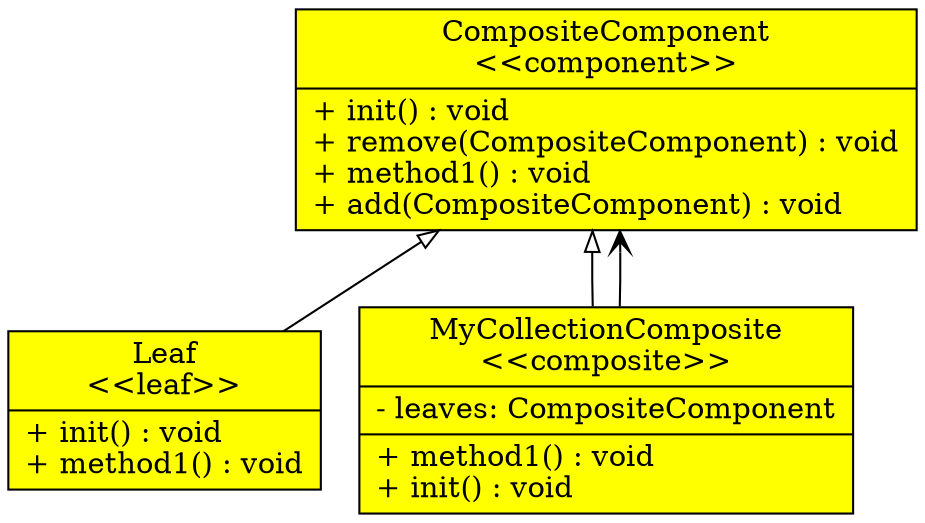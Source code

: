 digraph model{
rankdir = BT;
CompositeComponent [
shape="record",style = filled,fillcolor=yellow
label = "{CompositeComponent\n\<\<component\>\>|+ init() : void\l+ remove(CompositeComponent) : void\l+ method1() : void\l+ add(CompositeComponent) : void\l}"
];

Leaf [
shape="record",style = filled,fillcolor=yellow
label = "{Leaf\n\<\<leaf\>\>|+ init() : void\l+ method1() : void\l}"
];

MyCollectionComposite [
shape="record",style = filled,fillcolor=yellow
label = "{MyCollectionComposite\n\<\<composite\>\>|- leaves: CompositeComponent\l|+ method1() : void\l+ init() : void\l}"
];

//writing relations between classes now
Leaf -> CompositeComponent [arrowhead = "empty"];
MyCollectionComposite -> CompositeComponent [arrowhead = "empty"];
MyCollectionComposite -> CompositeComponent [arrowhead = "vee"];
}